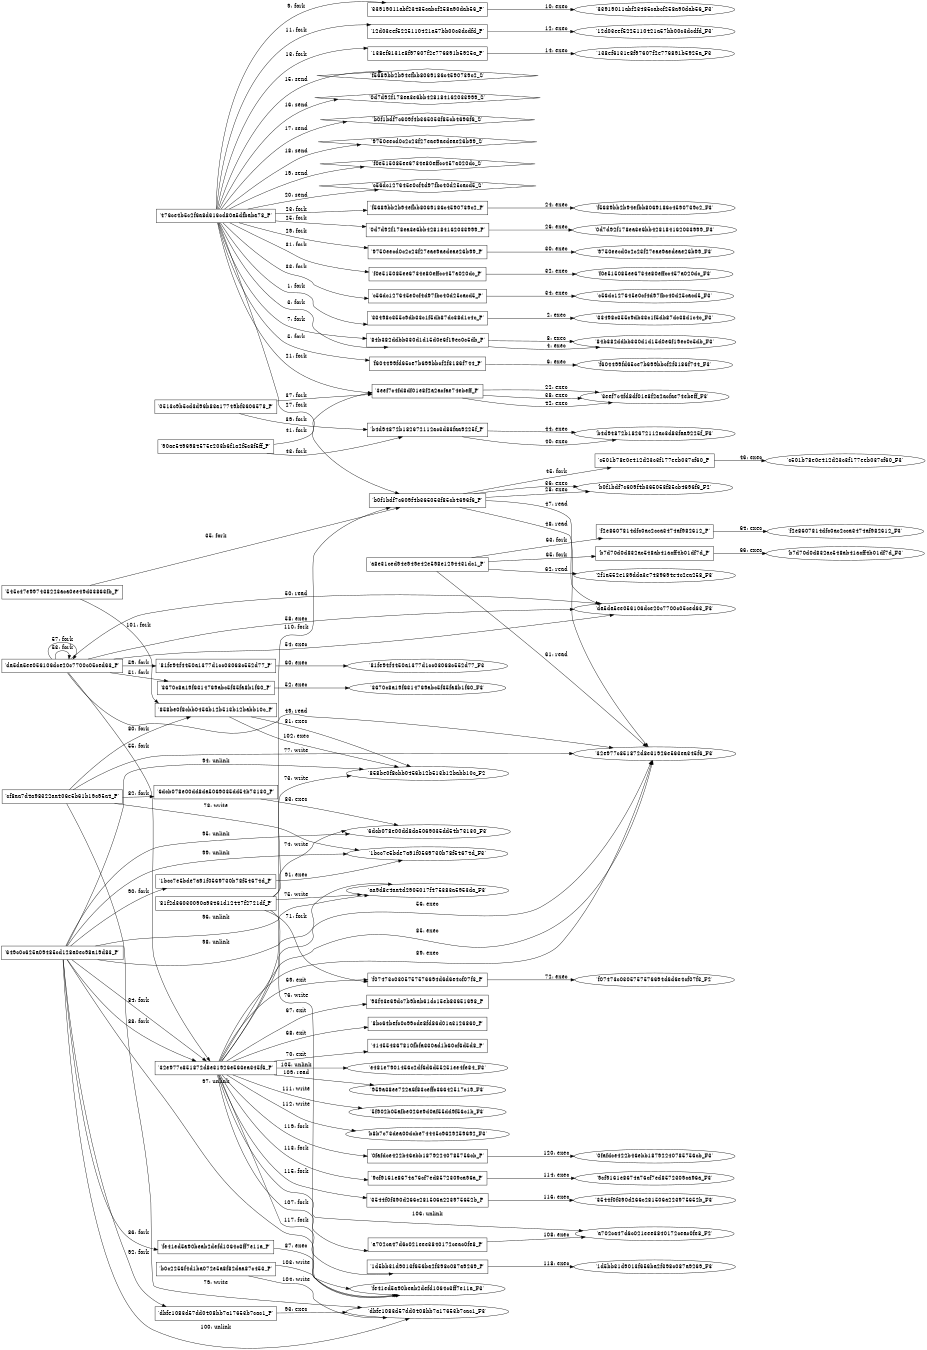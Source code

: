 digraph "D:\Learning\Paper\apt\基于CTI的攻击预警\Dataset\攻击图\ASGfromALLCTI\Growing Number of Attackers Using Virtual Machines.dot" {
rankdir="LR"
size="9"
fixedsize="false"
splines="true"
nodesep=0.3
ranksep=0
fontsize=10
overlap="scalexy"
engine= "neato"
	"'476ce4b5c2f6a8d616cd80a5dfbaba78_P'" [node_type=Process shape=box]
	"'33498c355c9db33c1f5db87dc38d1c4c_P'" [node_type=Process shape=box]
	"'476ce4b5c2f6a8d616cd80a5dfbaba78_P'" -> "'33498c355c9db33c1f5db87dc38d1c4c_P'" [label="1: fork"]
	"'33498c355c9db33c1f5db87dc38d1c4c_P'" [node_type=Process shape=box]
	"'33498c355c9db33c1f5db87dc38d1c4c_F3'" [node_type=File shape=ellipse]
	"'33498c355c9db33c1f5db87dc38d1c4c_P'" -> "'33498c355c9db33c1f5db87dc38d1c4c_F3'" [label="2: exec"]
	"'476ce4b5c2f6a8d616cd80a5dfbaba78_P'" [node_type=Process shape=box]
	"'84b382ddbb330d1d15d0e6f19ec0c5db_P'" [node_type=Process shape=box]
	"'476ce4b5c2f6a8d616cd80a5dfbaba78_P'" -> "'84b382ddbb330d1d15d0e6f19ec0c5db_P'" [label="3: fork"]
	"'84b382ddbb330d1d15d0e6f19ec0c5db_P'" [node_type=Process shape=box]
	"'84b382ddbb330d1d15d0e6f19ec0c5db_F3'" [node_type=File shape=ellipse]
	"'84b382ddbb330d1d15d0e6f19ec0c5db_P'" -> "'84b382ddbb330d1d15d0e6f19ec0c5db_F3'" [label="4: exec"]
	"'476ce4b5c2f6a8d616cd80a5dfbaba78_P'" [node_type=Process shape=box]
	"'f604499fd65ce7b699bbcf2f3186f744_P'" [node_type=Process shape=box]
	"'476ce4b5c2f6a8d616cd80a5dfbaba78_P'" -> "'f604499fd65ce7b699bbcf2f3186f744_P'" [label="5: fork"]
	"'f604499fd65ce7b699bbcf2f3186f744_P'" [node_type=Process shape=box]
	"'f604499fd65ce7b699bbcf2f3186f744_F3'" [node_type=File shape=ellipse]
	"'f604499fd65ce7b699bbcf2f3186f744_P'" -> "'f604499fd65ce7b699bbcf2f3186f744_F3'" [label="6: exec"]
	"'476ce4b5c2f6a8d616cd80a5dfbaba78_P'" [node_type=Process shape=box]
	"'84b382ddbb330d1d15d0e6f19ec0c5db_P'" [node_type=Process shape=box]
	"'476ce4b5c2f6a8d616cd80a5dfbaba78_P'" -> "'84b382ddbb330d1d15d0e6f19ec0c5db_P'" [label="7: fork"]
	"'84b382ddbb330d1d15d0e6f19ec0c5db_P'" [node_type=Process shape=box]
	"'84b382ddbb330d1d15d0e6f19ec0c5db_F3'" [node_type=File shape=ellipse]
	"'84b382ddbb330d1d15d0e6f19ec0c5db_P'" -> "'84b382ddbb330d1d15d0e6f19ec0c5db_F3'" [label="8: exec"]
	"'476ce4b5c2f6a8d616cd80a5dfbaba78_P'" [node_type=Process shape=box]
	"'33919011abf23485cabcf258a90dab56_P'" [node_type=Process shape=box]
	"'476ce4b5c2f6a8d616cd80a5dfbaba78_P'" -> "'33919011abf23485cabcf258a90dab56_P'" [label="9: fork"]
	"'33919011abf23485cabcf258a90dab56_P'" [node_type=Process shape=box]
	"'33919011abf23485cabcf258a90dab56_F3'" [node_type=File shape=ellipse]
	"'33919011abf23485cabcf258a90dab56_P'" -> "'33919011abf23485cabcf258a90dab56_F3'" [label="10: exec"]
	"'476ce4b5c2f6a8d616cd80a5dfbaba78_P'" [node_type=Process shape=box]
	"'12d03eef5225110421a57bb00c3dcdfd_P'" [node_type=Process shape=box]
	"'476ce4b5c2f6a8d616cd80a5dfbaba78_P'" -> "'12d03eef5225110421a57bb00c3dcdfd_P'" [label="11: fork"]
	"'12d03eef5225110421a57bb00c3dcdfd_P'" [node_type=Process shape=box]
	"'12d03eef5225110421a57bb00c3dcdfd_F3'" [node_type=File shape=ellipse]
	"'12d03eef5225110421a57bb00c3dcdfd_P'" -> "'12d03eef5225110421a57bb00c3dcdfd_F3'" [label="12: exec"]
	"'476ce4b5c2f6a8d616cd80a5dfbaba78_P'" [node_type=Process shape=box]
	"'138ef6131e8f97607f2e776891b5925a_P'" [node_type=Process shape=box]
	"'476ce4b5c2f6a8d616cd80a5dfbaba78_P'" -> "'138ef6131e8f97607f2e776891b5925a_P'" [label="13: fork"]
	"'138ef6131e8f97607f2e776891b5925a_P'" [node_type=Process shape=box]
	"'138ef6131e8f97607f2e776891b5925a_F3'" [node_type=File shape=ellipse]
	"'138ef6131e8f97607f2e776891b5925a_P'" -> "'138ef6131e8f97607f2e776891b5925a_F3'" [label="14: exec"]
	"'f5689bb2b94efbb8069186c4590739c2_S'" [node_type=Socket shape=diamond]
	"'476ce4b5c2f6a8d616cd80a5dfbaba78_P'" [node_type=Process shape=box]
	"'476ce4b5c2f6a8d616cd80a5dfbaba78_P'" -> "'f5689bb2b94efbb8069186c4590739c2_S'" [label="15: send"]
	"'0d7d92f178ea3e6bb428184162033999_S'" [node_type=Socket shape=diamond]
	"'476ce4b5c2f6a8d616cd80a5dfbaba78_P'" [node_type=Process shape=box]
	"'476ce4b5c2f6a8d616cd80a5dfbaba78_P'" -> "'0d7d92f178ea3e6bb428184162033999_S'" [label="16: send"]
	"'b0f1bdf7c609f4b365053f85cb4696f6_S'" [node_type=Socket shape=diamond]
	"'476ce4b5c2f6a8d616cd80a5dfbaba78_P'" [node_type=Process shape=box]
	"'476ce4b5c2f6a8d616cd80a5dfbaba78_P'" -> "'b0f1bdf7c609f4b365053f85cb4696f6_S'" [label="17: send"]
	"'9750eecd0c2c23f27eae9aedeae26b99_S'" [node_type=Socket shape=diamond]
	"'476ce4b5c2f6a8d616cd80a5dfbaba78_P'" [node_type=Process shape=box]
	"'476ce4b5c2f6a8d616cd80a5dfbaba78_P'" -> "'9750eecd0c2c23f27eae9aedeae26b99_S'" [label="18: send"]
	"'f0e515085ee6734e80effcc457a020dc_S'" [node_type=Socket shape=diamond]
	"'476ce4b5c2f6a8d616cd80a5dfbaba78_P'" [node_type=Process shape=box]
	"'476ce4b5c2f6a8d616cd80a5dfbaba78_P'" -> "'f0e515085ee6734e80effcc457a020dc_S'" [label="19: send"]
	"'c56dc127645e0cf4d97fbc40d25cacd5_S'" [node_type=Socket shape=diamond]
	"'476ce4b5c2f6a8d616cd80a5dfbaba78_P'" [node_type=Process shape=box]
	"'476ce4b5c2f6a8d616cd80a5dfbaba78_P'" -> "'c56dc127645e0cf4d97fbc40d25cacd5_S'" [label="20: send"]
	"'476ce4b5c2f6a8d616cd80a5dfbaba78_P'" [node_type=Process shape=box]
	"'3eef7c4fd8df01e8f2a2acfae74ebeff_P'" [node_type=Process shape=box]
	"'476ce4b5c2f6a8d616cd80a5dfbaba78_P'" -> "'3eef7c4fd8df01e8f2a2acfae74ebeff_P'" [label="21: fork"]
	"'3eef7c4fd8df01e8f2a2acfae74ebeff_P'" [node_type=Process shape=box]
	"'3eef7c4fd8df01e8f2a2acfae74ebeff_F3'" [node_type=File shape=ellipse]
	"'3eef7c4fd8df01e8f2a2acfae74ebeff_P'" -> "'3eef7c4fd8df01e8f2a2acfae74ebeff_F3'" [label="22: exec"]
	"'476ce4b5c2f6a8d616cd80a5dfbaba78_P'" [node_type=Process shape=box]
	"'f5689bb2b94efbb8069186c4590739c2_P'" [node_type=Process shape=box]
	"'476ce4b5c2f6a8d616cd80a5dfbaba78_P'" -> "'f5689bb2b94efbb8069186c4590739c2_P'" [label="23: fork"]
	"'f5689bb2b94efbb8069186c4590739c2_P'" [node_type=Process shape=box]
	"'f5689bb2b94efbb8069186c4590739c2_F3'" [node_type=File shape=ellipse]
	"'f5689bb2b94efbb8069186c4590739c2_P'" -> "'f5689bb2b94efbb8069186c4590739c2_F3'" [label="24: exec"]
	"'476ce4b5c2f6a8d616cd80a5dfbaba78_P'" [node_type=Process shape=box]
	"'0d7d92f178ea3e6bb428184162033999_P'" [node_type=Process shape=box]
	"'476ce4b5c2f6a8d616cd80a5dfbaba78_P'" -> "'0d7d92f178ea3e6bb428184162033999_P'" [label="25: fork"]
	"'0d7d92f178ea3e6bb428184162033999_P'" [node_type=Process shape=box]
	"'0d7d92f178ea3e6bb428184162033999_F3'" [node_type=File shape=ellipse]
	"'0d7d92f178ea3e6bb428184162033999_P'" -> "'0d7d92f178ea3e6bb428184162033999_F3'" [label="26: exec"]
	"'476ce4b5c2f6a8d616cd80a5dfbaba78_P'" [node_type=Process shape=box]
	"'b0f1bdf7c609f4b365053f85cb4696f6_P'" [node_type=Process shape=box]
	"'476ce4b5c2f6a8d616cd80a5dfbaba78_P'" -> "'b0f1bdf7c609f4b365053f85cb4696f6_P'" [label="27: fork"]
	"'b0f1bdf7c609f4b365053f85cb4696f6_P'" [node_type=Process shape=box]
	"'b0f1bdf7c609f4b365053f85cb4696f6_F2'" [node_type=File shape=ellipse]
	"'b0f1bdf7c609f4b365053f85cb4696f6_P'" -> "'b0f1bdf7c609f4b365053f85cb4696f6_F2'" [label="28: exec"]
	"'476ce4b5c2f6a8d616cd80a5dfbaba78_P'" [node_type=Process shape=box]
	"'9750eecd0c2c23f27eae9aedeae26b99_P'" [node_type=Process shape=box]
	"'476ce4b5c2f6a8d616cd80a5dfbaba78_P'" -> "'9750eecd0c2c23f27eae9aedeae26b99_P'" [label="29: fork"]
	"'9750eecd0c2c23f27eae9aedeae26b99_P'" [node_type=Process shape=box]
	"'9750eecd0c2c23f27eae9aedeae26b99_F3'" [node_type=File shape=ellipse]
	"'9750eecd0c2c23f27eae9aedeae26b99_P'" -> "'9750eecd0c2c23f27eae9aedeae26b99_F3'" [label="30: exec"]
	"'476ce4b5c2f6a8d616cd80a5dfbaba78_P'" [node_type=Process shape=box]
	"'f0e515085ee6734e80effcc457a020dc_P'" [node_type=Process shape=box]
	"'476ce4b5c2f6a8d616cd80a5dfbaba78_P'" -> "'f0e515085ee6734e80effcc457a020dc_P'" [label="31: fork"]
	"'f0e515085ee6734e80effcc457a020dc_P'" [node_type=Process shape=box]
	"'f0e515085ee6734e80effcc457a020dc_F3'" [node_type=File shape=ellipse]
	"'f0e515085ee6734e80effcc457a020dc_P'" -> "'f0e515085ee6734e80effcc457a020dc_F3'" [label="32: exec"]
	"'476ce4b5c2f6a8d616cd80a5dfbaba78_P'" [node_type=Process shape=box]
	"'c56dc127645e0cf4d97fbc40d25cacd5_P'" [node_type=Process shape=box]
	"'476ce4b5c2f6a8d616cd80a5dfbaba78_P'" -> "'c56dc127645e0cf4d97fbc40d25cacd5_P'" [label="33: fork"]
	"'c56dc127645e0cf4d97fbc40d25cacd5_P'" [node_type=Process shape=box]
	"'c56dc127645e0cf4d97fbc40d25cacd5_F3'" [node_type=File shape=ellipse]
	"'c56dc127645e0cf4d97fbc40d25cacd5_P'" -> "'c56dc127645e0cf4d97fbc40d25cacd5_F3'" [label="34: exec"]
	"'545c47e997438223aca0ee49d33863fb_P'" [node_type=Process shape=box]
	"'b0f1bdf7c609f4b365053f85cb4696f6_P'" [node_type=Process shape=box]
	"'545c47e997438223aca0ee49d33863fb_P'" -> "'b0f1bdf7c609f4b365053f85cb4696f6_P'" [label="35: fork"]
	"'b0f1bdf7c609f4b365053f85cb4696f6_P'" [node_type=Process shape=box]
	"'b0f1bdf7c609f4b365053f85cb4696f6_F2'" [node_type=File shape=ellipse]
	"'b0f1bdf7c609f4b365053f85cb4696f6_P'" -> "'b0f1bdf7c609f4b365053f85cb4696f6_F2'" [label="36: exec"]
	"'0513c9b5cd3d96b83a17749bf3606578_P'" [node_type=Process shape=box]
	"'3eef7c4fd8df01e8f2a2acfae74ebeff_P'" [node_type=Process shape=box]
	"'0513c9b5cd3d96b83a17749bf3606578_P'" -> "'3eef7c4fd8df01e8f2a2acfae74ebeff_P'" [label="37: fork"]
	"'3eef7c4fd8df01e8f2a2acfae74ebeff_P'" [node_type=Process shape=box]
	"'3eef7c4fd8df01e8f2a2acfae74ebeff_F3'" [node_type=File shape=ellipse]
	"'3eef7c4fd8df01e8f2a2acfae74ebeff_P'" -> "'3eef7c4fd8df01e8f2a2acfae74ebeff_F3'" [label="38: exec"]
	"'0513c9b5cd3d96b83a17749bf3606578_P'" [node_type=Process shape=box]
	"'b4d94872b182672112ac3d83faa9225f_P'" [node_type=Process shape=box]
	"'0513c9b5cd3d96b83a17749bf3606578_P'" -> "'b4d94872b182672112ac3d83faa9225f_P'" [label="39: fork"]
	"'b4d94872b182672112ac3d83faa9225f_P'" [node_type=Process shape=box]
	"'b4d94872b182672112ac3d83faa9225f_F3'" [node_type=File shape=ellipse]
	"'b4d94872b182672112ac3d83faa9225f_P'" -> "'b4d94872b182672112ac3d83faa9225f_F3'" [label="40: exec"]
	"'90ae5496984575e203b6f1a2f5c8f5ff_P'" [node_type=Process shape=box]
	"'3eef7c4fd8df01e8f2a2acfae74ebeff_P'" [node_type=Process shape=box]
	"'90ae5496984575e203b6f1a2f5c8f5ff_P'" -> "'3eef7c4fd8df01e8f2a2acfae74ebeff_P'" [label="41: fork"]
	"'3eef7c4fd8df01e8f2a2acfae74ebeff_P'" [node_type=Process shape=box]
	"'3eef7c4fd8df01e8f2a2acfae74ebeff_F3'" [node_type=File shape=ellipse]
	"'3eef7c4fd8df01e8f2a2acfae74ebeff_P'" -> "'3eef7c4fd8df01e8f2a2acfae74ebeff_F3'" [label="42: exec"]
	"'90ae5496984575e203b6f1a2f5c8f5ff_P'" [node_type=Process shape=box]
	"'b4d94872b182672112ac3d83faa9225f_P'" [node_type=Process shape=box]
	"'90ae5496984575e203b6f1a2f5c8f5ff_P'" -> "'b4d94872b182672112ac3d83faa9225f_P'" [label="43: fork"]
	"'b4d94872b182672112ac3d83faa9225f_P'" [node_type=Process shape=box]
	"'b4d94872b182672112ac3d83faa9225f_F3'" [node_type=File shape=ellipse]
	"'b4d94872b182672112ac3d83faa9225f_P'" -> "'b4d94872b182672112ac3d83faa9225f_F3'" [label="44: exec"]
	"'b0f1bdf7c609f4b365053f85cb4696f6_P'" [node_type=Process shape=box]
	"'c501b78e0e412d23c3f177eeb037cf60_P'" [node_type=Process shape=box]
	"'b0f1bdf7c609f4b365053f85cb4696f6_P'" -> "'c501b78e0e412d23c3f177eeb037cf60_P'" [label="45: fork"]
	"'c501b78e0e412d23c3f177eeb037cf60_P'" [node_type=Process shape=box]
	"'c501b78e0e412d23c3f177eeb037cf60_F3'" [node_type=File shape=ellipse]
	"'c501b78e0e412d23c3f177eeb037cf60_P'" -> "'c501b78e0e412d23c3f177eeb037cf60_F3'" [label="46: exec"]
	"'da5da5ee056106dce20c7700c05ced63_F3'" [node_type=file shape=ellipse]
	"'b0f1bdf7c609f4b365053f85cb4696f6_P'" [node_type=Process shape=box]
	"'b0f1bdf7c609f4b365053f85cb4696f6_P'" -> "'da5da5ee056106dce20c7700c05ced63_F3'" [label="47: read"]
	"'32e977c851872d8e31926e563ea345f6_F3'" [node_type=file shape=ellipse]
	"'b0f1bdf7c609f4b365053f85cb4696f6_P'" [node_type=Process shape=box]
	"'b0f1bdf7c609f4b365053f85cb4696f6_P'" -> "'32e977c851872d8e31926e563ea345f6_F3'" [label="48: read"]
	"'32e977c851872d8e31926e563ea345f6_F3'" [node_type=file shape=ellipse]
	"'da5da5ee056106dce20c7700c05ced63_P'" [node_type=Process shape=box]
	"'da5da5ee056106dce20c7700c05ced63_P'" -> "'32e977c851872d8e31926e563ea345f6_F3'" [label="49: read"]
	"'da5da5ee056106dce20c7700c05ced63_F3'" [node_type=file shape=ellipse]
	"'da5da5ee056106dce20c7700c05ced63_P'" [node_type=Process shape=box]
	"'da5da5ee056106dce20c7700c05ced63_P'" -> "'da5da5ee056106dce20c7700c05ced63_F3'" [label="50: read"]
	"'da5da5ee056106dce20c7700c05ced63_P'" [node_type=Process shape=box]
	"'3670c8a19f6314769abc5f35fa8b1f60_P'" [node_type=Process shape=box]
	"'da5da5ee056106dce20c7700c05ced63_P'" -> "'3670c8a19f6314769abc5f35fa8b1f60_P'" [label="51: fork"]
	"'3670c8a19f6314769abc5f35fa8b1f60_P'" [node_type=Process shape=box]
	"'3670c8a19f6314769abc5f35fa8b1f60_F3'" [node_type=File shape=ellipse]
	"'3670c8a19f6314769abc5f35fa8b1f60_P'" -> "'3670c8a19f6314769abc5f35fa8b1f60_F3'" [label="52: exec"]
	"'da5da5ee056106dce20c7700c05ced63_P'" [node_type=Process shape=box]
	"'da5da5ee056106dce20c7700c05ced63_P'" [node_type=Process shape=box]
	"'da5da5ee056106dce20c7700c05ced63_P'" -> "'da5da5ee056106dce20c7700c05ced63_P'" [label="53: fork"]
	"'da5da5ee056106dce20c7700c05ced63_P'" [node_type=Process shape=box]
	"'da5da5ee056106dce20c7700c05ced63_F3'" [node_type=File shape=ellipse]
	"'da5da5ee056106dce20c7700c05ced63_P'" -> "'da5da5ee056106dce20c7700c05ced63_F3'" [label="54: exec"]
	"'da5da5ee056106dce20c7700c05ced63_P'" [node_type=Process shape=box]
	"'32e977c851872d8e31926e563ea345f6_P'" [node_type=Process shape=box]
	"'da5da5ee056106dce20c7700c05ced63_P'" -> "'32e977c851872d8e31926e563ea345f6_P'" [label="55: fork"]
	"'32e977c851872d8e31926e563ea345f6_P'" [node_type=Process shape=box]
	"'32e977c851872d8e31926e563ea345f6_F3'" [node_type=File shape=ellipse]
	"'32e977c851872d8e31926e563ea345f6_P'" -> "'32e977c851872d8e31926e563ea345f6_F3'" [label="56: exec"]
	"'da5da5ee056106dce20c7700c05ced63_P'" [node_type=Process shape=box]
	"'da5da5ee056106dce20c7700c05ced63_P'" [node_type=Process shape=box]
	"'da5da5ee056106dce20c7700c05ced63_P'" -> "'da5da5ee056106dce20c7700c05ced63_P'" [label="57: fork"]
	"'da5da5ee056106dce20c7700c05ced63_P'" [node_type=Process shape=box]
	"'da5da5ee056106dce20c7700c05ced63_F3'" [node_type=File shape=ellipse]
	"'da5da5ee056106dce20c7700c05ced63_P'" -> "'da5da5ee056106dce20c7700c05ced63_F3'" [label="58: exec"]
	"'da5da5ee056106dce20c7700c05ced63_P'" [node_type=Process shape=box]
	"'81fe94f4450a1377d1cc03068c552d77_P'" [node_type=Process shape=box]
	"'da5da5ee056106dce20c7700c05ced63_P'" -> "'81fe94f4450a1377d1cc03068c552d77_P'" [label="59: fork"]
	"'81fe94f4450a1377d1cc03068c552d77_P'" [node_type=Process shape=box]
	"'81fe94f4450a1377d1cc03068c552d77_F3'" [node_type=File shape=ellipse]
	"'81fe94f4450a1377d1cc03068c552d77_P'" -> "'81fe94f4450a1377d1cc03068c552d77_F3'" [label="60: exec"]
	"'32e977c851872d8e31926e563ea345f6_F3'" [node_type=file shape=ellipse]
	"'a8e31ced94e949e42e598e1294431dc1_P'" [node_type=Process shape=box]
	"'a8e31ced94e949e42e598e1294431dc1_P'" -> "'32e977c851872d8e31926e563ea345f6_F3'" [label="61: read"]
	"'2f1a552e189dda3e7489694e4c2ea258_F3'" [node_type=file shape=ellipse]
	"'a8e31ced94e949e42e598e1294431dc1_P'" [node_type=Process shape=box]
	"'a8e31ced94e949e42e598e1294431dc1_P'" -> "'2f1a552e189dda3e7489694e4c2ea258_F3'" [label="62: read"]
	"'a8e31ced94e949e42e598e1294431dc1_P'" [node_type=Process shape=box]
	"'f2e8607814dfc0ac2cca3474af982612_P'" [node_type=Process shape=box]
	"'a8e31ced94e949e42e598e1294431dc1_P'" -> "'f2e8607814dfc0ac2cca3474af982612_P'" [label="63: fork"]
	"'f2e8607814dfc0ac2cca3474af982612_P'" [node_type=Process shape=box]
	"'f2e8607814dfc0ac2cca3474af982612_F3'" [node_type=File shape=ellipse]
	"'f2e8607814dfc0ac2cca3474af982612_P'" -> "'f2e8607814dfc0ac2cca3474af982612_F3'" [label="64: exec"]
	"'a8e31ced94e949e42e598e1294431dc1_P'" [node_type=Process shape=box]
	"'b7d70d0d832ac548ab41acff4b01df7d_P'" [node_type=Process shape=box]
	"'a8e31ced94e949e42e598e1294431dc1_P'" -> "'b7d70d0d832ac548ab41acff4b01df7d_P'" [label="65: fork"]
	"'b7d70d0d832ac548ab41acff4b01df7d_P'" [node_type=Process shape=box]
	"'b7d70d0d832ac548ab41acff4b01df7d_F3'" [node_type=File shape=ellipse]
	"'b7d70d0d832ac548ab41acff4b01df7d_P'" -> "'b7d70d0d832ac548ab41acff4b01df7d_F3'" [label="66: exec"]
	"'32e977c851872d8e31926e563ea345f6_P'" [node_type=Process shape=box]
	"'93f43e69dc7b9bab61dc15eb83651698_P'" [node_type=Process shape=box]
	"'32e977c851872d8e31926e563ea345f6_P'" -> "'93f43e69dc7b9bab61dc15eb83651698_P'" [label="67: exit"]
	"'32e977c851872d8e31926e563ea345f6_P'" [node_type=Process shape=box]
	"'8bc64befc0c99cde8fd86d01a3126860_P'" [node_type=Process shape=box]
	"'32e977c851872d8e31926e563ea345f6_P'" -> "'8bc64befc0c99cde8fd86d01a3126860_P'" [label="68: exit"]
	"'32e977c851872d8e31926e563ea345f6_P'" [node_type=Process shape=box]
	"'f07473c0305757576694d6d6e4cf07f3_P'" [node_type=Process shape=box]
	"'32e977c851872d8e31926e563ea345f6_P'" -> "'f07473c0305757576694d6d6e4cf07f3_P'" [label="69: exit"]
	"'32e977c851872d8e31926e563ea345f6_P'" [node_type=Process shape=box]
	"'414554367810fbfa330ad1b60cf6d5d8_P'" [node_type=Process shape=box]
	"'32e977c851872d8e31926e563ea345f6_P'" -> "'414554367810fbfa330ad1b60cf6d5d8_P'" [label="70: exit"]
	"'81f2d36030090a93461d12447f2721df_P'" [node_type=Process shape=box]
	"'f07473c0305757576694d6d6e4cf07f3_P'" [node_type=Process shape=box]
	"'81f2d36030090a93461d12447f2721df_P'" -> "'f07473c0305757576694d6d6e4cf07f3_P'" [label="71: fork"]
	"'f07473c0305757576694d6d6e4cf07f3_P'" [node_type=Process shape=box]
	"'f07473c0305757576694d6d6e4cf07f3_F2'" [node_type=File shape=ellipse]
	"'f07473c0305757576694d6d6e4cf07f3_P'" -> "'f07473c0305757576694d6d6e4cf07f3_F2'" [label="72: exec"]
	"'858be0f8cbb0456b12b513b12babb10c_F2'" [node_type=file shape=ellipse]
	"'81f2d36030090a93461d12447f2721df_P'" [node_type=Process shape=box]
	"'81f2d36030090a93461d12447f2721df_P'" -> "'858be0f8cbb0456b12b513b12babb10c_F2'" [label="73: write"]
	"'6dcb078e00dd8da5069035dd54b73130_F3'" [node_type=file shape=ellipse]
	"'81f2d36030090a93461d12447f2721df_P'" [node_type=Process shape=box]
	"'81f2d36030090a93461d12447f2721df_P'" -> "'6dcb078e00dd8da5069035dd54b73130_F3'" [label="74: write"]
	"'aa9d8e4aa4d2905017f475383a5953da_F3'" [node_type=file shape=ellipse]
	"'81f2d36030090a93461d12447f2721df_P'" [node_type=Process shape=box]
	"'81f2d36030090a93461d12447f2721df_P'" -> "'aa9d8e4aa4d2905017f475383a5953da_F3'" [label="75: write"]
	"'fe41ed5a90beab2defd1064c3ff7e11a_F3'" [node_type=file shape=ellipse]
	"'81f2d36030090a93461d12447f2721df_P'" [node_type=Process shape=box]
	"'81f2d36030090a93461d12447f2721df_P'" -> "'fe41ed5a90beab2defd1064c3ff7e11a_F3'" [label="76: write"]
	"'32e977c851872d8e31926e563ea345f6_F3'" [node_type=file shape=ellipse]
	"'cf8aa7d4a98322aa406e5b61b19c95a4_P'" [node_type=Process shape=box]
	"'cf8aa7d4a98322aa406e5b61b19c95a4_P'" -> "'32e977c851872d8e31926e563ea345f6_F3'" [label="77: write"]
	"'1bcc7e5bde7a91f0569730b78f54674d_F3'" [node_type=file shape=ellipse]
	"'cf8aa7d4a98322aa406e5b61b19c95a4_P'" [node_type=Process shape=box]
	"'cf8aa7d4a98322aa406e5b61b19c95a4_P'" -> "'1bcc7e5bde7a91f0569730b78f54674d_F3'" [label="78: write"]
	"'dbfe1083d57dd0408bb7a17653b7cac1_F3'" [node_type=file shape=ellipse]
	"'cf8aa7d4a98322aa406e5b61b19c95a4_P'" [node_type=Process shape=box]
	"'cf8aa7d4a98322aa406e5b61b19c95a4_P'" -> "'dbfe1083d57dd0408bb7a17653b7cac1_F3'" [label="79: write"]
	"'cf8aa7d4a98322aa406e5b61b19c95a4_P'" [node_type=Process shape=box]
	"'858be0f8cbb0456b12b513b12babb10c_P'" [node_type=Process shape=box]
	"'cf8aa7d4a98322aa406e5b61b19c95a4_P'" -> "'858be0f8cbb0456b12b513b12babb10c_P'" [label="80: fork"]
	"'858be0f8cbb0456b12b513b12babb10c_P'" [node_type=Process shape=box]
	"'858be0f8cbb0456b12b513b12babb10c_F2'" [node_type=File shape=ellipse]
	"'858be0f8cbb0456b12b513b12babb10c_P'" -> "'858be0f8cbb0456b12b513b12babb10c_F2'" [label="81: exec"]
	"'cf8aa7d4a98322aa406e5b61b19c95a4_P'" [node_type=Process shape=box]
	"'6dcb078e00dd8da5069035dd54b73130_P'" [node_type=Process shape=box]
	"'cf8aa7d4a98322aa406e5b61b19c95a4_P'" -> "'6dcb078e00dd8da5069035dd54b73130_P'" [label="82: fork"]
	"'6dcb078e00dd8da5069035dd54b73130_P'" [node_type=Process shape=box]
	"'6dcb078e00dd8da5069035dd54b73130_F3'" [node_type=File shape=ellipse]
	"'6dcb078e00dd8da5069035dd54b73130_P'" -> "'6dcb078e00dd8da5069035dd54b73130_F3'" [label="83: exec"]
	"'649c0c625a09485cd128a0ec98a19d83_P'" [node_type=Process shape=box]
	"'32e977c851872d8e31926e563ea345f6_P'" [node_type=Process shape=box]
	"'649c0c625a09485cd128a0ec98a19d83_P'" -> "'32e977c851872d8e31926e563ea345f6_P'" [label="84: fork"]
	"'32e977c851872d8e31926e563ea345f6_P'" [node_type=Process shape=box]
	"'32e977c851872d8e31926e563ea345f6_F3'" [node_type=File shape=ellipse]
	"'32e977c851872d8e31926e563ea345f6_P'" -> "'32e977c851872d8e31926e563ea345f6_F3'" [label="85: exec"]
	"'649c0c625a09485cd128a0ec98a19d83_P'" [node_type=Process shape=box]
	"'fe41ed5a90beab2defd1064c3ff7e11a_P'" [node_type=Process shape=box]
	"'649c0c625a09485cd128a0ec98a19d83_P'" -> "'fe41ed5a90beab2defd1064c3ff7e11a_P'" [label="86: fork"]
	"'fe41ed5a90beab2defd1064c3ff7e11a_P'" [node_type=Process shape=box]
	"'fe41ed5a90beab2defd1064c3ff7e11a_F3'" [node_type=File shape=ellipse]
	"'fe41ed5a90beab2defd1064c3ff7e11a_P'" -> "'fe41ed5a90beab2defd1064c3ff7e11a_F3'" [label="87: exec"]
	"'649c0c625a09485cd128a0ec98a19d83_P'" [node_type=Process shape=box]
	"'32e977c851872d8e31926e563ea345f6_P'" [node_type=Process shape=box]
	"'649c0c625a09485cd128a0ec98a19d83_P'" -> "'32e977c851872d8e31926e563ea345f6_P'" [label="88: fork"]
	"'32e977c851872d8e31926e563ea345f6_P'" [node_type=Process shape=box]
	"'32e977c851872d8e31926e563ea345f6_F3'" [node_type=File shape=ellipse]
	"'32e977c851872d8e31926e563ea345f6_P'" -> "'32e977c851872d8e31926e563ea345f6_F3'" [label="89: exec"]
	"'649c0c625a09485cd128a0ec98a19d83_P'" [node_type=Process shape=box]
	"'1bcc7e5bde7a91f0569730b78f54674d_P'" [node_type=Process shape=box]
	"'649c0c625a09485cd128a0ec98a19d83_P'" -> "'1bcc7e5bde7a91f0569730b78f54674d_P'" [label="90: fork"]
	"'1bcc7e5bde7a91f0569730b78f54674d_P'" [node_type=Process shape=box]
	"'1bcc7e5bde7a91f0569730b78f54674d_F3'" [node_type=File shape=ellipse]
	"'1bcc7e5bde7a91f0569730b78f54674d_P'" -> "'1bcc7e5bde7a91f0569730b78f54674d_F3'" [label="91: exec"]
	"'649c0c625a09485cd128a0ec98a19d83_P'" [node_type=Process shape=box]
	"'dbfe1083d57dd0408bb7a17653b7cac1_P'" [node_type=Process shape=box]
	"'649c0c625a09485cd128a0ec98a19d83_P'" -> "'dbfe1083d57dd0408bb7a17653b7cac1_P'" [label="92: fork"]
	"'dbfe1083d57dd0408bb7a17653b7cac1_P'" [node_type=Process shape=box]
	"'dbfe1083d57dd0408bb7a17653b7cac1_F3'" [node_type=File shape=ellipse]
	"'dbfe1083d57dd0408bb7a17653b7cac1_P'" -> "'dbfe1083d57dd0408bb7a17653b7cac1_F3'" [label="93: exec"]
	"'858be0f8cbb0456b12b513b12babb10c_F2'" [node_type=file shape=ellipse]
	"'649c0c625a09485cd128a0ec98a19d83_P'" [node_type=Process shape=box]
	"'649c0c625a09485cd128a0ec98a19d83_P'" -> "'858be0f8cbb0456b12b513b12babb10c_F2'" [label="94: unlink"]
	"'6dcb078e00dd8da5069035dd54b73130_F3'" [node_type=file shape=ellipse]
	"'649c0c625a09485cd128a0ec98a19d83_P'" [node_type=Process shape=box]
	"'649c0c625a09485cd128a0ec98a19d83_P'" -> "'6dcb078e00dd8da5069035dd54b73130_F3'" [label="95: unlink"]
	"'aa9d8e4aa4d2905017f475383a5953da_F3'" [node_type=file shape=ellipse]
	"'649c0c625a09485cd128a0ec98a19d83_P'" [node_type=Process shape=box]
	"'649c0c625a09485cd128a0ec98a19d83_P'" -> "'aa9d8e4aa4d2905017f475383a5953da_F3'" [label="96: unlink"]
	"'fe41ed5a90beab2defd1064c3ff7e11a_F3'" [node_type=file shape=ellipse]
	"'649c0c625a09485cd128a0ec98a19d83_P'" [node_type=Process shape=box]
	"'649c0c625a09485cd128a0ec98a19d83_P'" -> "'fe41ed5a90beab2defd1064c3ff7e11a_F3'" [label="97: unlink"]
	"'aa9d8e4aa4d2905017f475383a5953da_F3'" [node_type=file shape=ellipse]
	"'649c0c625a09485cd128a0ec98a19d83_P'" [node_type=Process shape=box]
	"'649c0c625a09485cd128a0ec98a19d83_P'" -> "'aa9d8e4aa4d2905017f475383a5953da_F3'" [label="98: unlink"]
	"'1bcc7e5bde7a91f0569730b78f54674d_F3'" [node_type=file shape=ellipse]
	"'649c0c625a09485cd128a0ec98a19d83_P'" [node_type=Process shape=box]
	"'649c0c625a09485cd128a0ec98a19d83_P'" -> "'1bcc7e5bde7a91f0569730b78f54674d_F3'" [label="99: unlink"]
	"'dbfe1083d57dd0408bb7a17653b7cac1_F3'" [node_type=file shape=ellipse]
	"'649c0c625a09485cd128a0ec98a19d83_P'" [node_type=Process shape=box]
	"'649c0c625a09485cd128a0ec98a19d83_P'" -> "'dbfe1083d57dd0408bb7a17653b7cac1_F3'" [label="100: unlink"]
	"'545c47e997438223aca0ee49d33863fb_P'" [node_type=Process shape=box]
	"'858be0f8cbb0456b12b513b12babb10c_P'" [node_type=Process shape=box]
	"'545c47e997438223aca0ee49d33863fb_P'" -> "'858be0f8cbb0456b12b513b12babb10c_P'" [label="101: fork"]
	"'858be0f8cbb0456b12b513b12babb10c_P'" [node_type=Process shape=box]
	"'858be0f8cbb0456b12b513b12babb10c_F2'" [node_type=File shape=ellipse]
	"'858be0f8cbb0456b12b513b12babb10c_P'" -> "'858be0f8cbb0456b12b513b12babb10c_F2'" [label="102: exec"]
	"'fe41ed5a90beab2defd1064c3ff7e11a_F3'" [node_type=file shape=ellipse]
	"'b0c2256f4d1ba072e5a8f82daa87c453_P'" [node_type=Process shape=box]
	"'b0c2256f4d1ba072e5a8f82daa87c453_P'" -> "'fe41ed5a90beab2defd1064c3ff7e11a_F3'" [label="103: write"]
	"'dbfe1083d57dd0408bb7a17653b7cac1_F3'" [node_type=file shape=ellipse]
	"'b0c2256f4d1ba072e5a8f82daa87c453_P'" [node_type=Process shape=box]
	"'b0c2256f4d1ba072e5a8f82daa87c453_P'" -> "'dbfe1083d57dd0408bb7a17653b7cac1_F3'" [label="104: write"]
	"'e481e7901456c2df6d6d55251ee4fe84_F3'" [node_type=file shape=ellipse]
	"'32e977c851872d8e31926e563ea345f6_P'" [node_type=Process shape=box]
	"'32e977c851872d8e31926e563ea345f6_P'" -> "'e481e7901456c2df6d6d55251ee4fe84_F3'" [label="105: unlink"]
	"'a702ca47d6c021eee3840172ceac0fe8_F2'" [node_type=file shape=ellipse]
	"'32e977c851872d8e31926e563ea345f6_P'" [node_type=Process shape=box]
	"'32e977c851872d8e31926e563ea345f6_P'" -> "'a702ca47d6c021eee3840172ceac0fe8_F2'" [label="106: unlink"]
	"'32e977c851872d8e31926e563ea345f6_P'" [node_type=Process shape=box]
	"'a702ca47d6c021eee3840172ceac0fe8_P'" [node_type=Process shape=box]
	"'32e977c851872d8e31926e563ea345f6_P'" -> "'a702ca47d6c021eee3840172ceac0fe8_P'" [label="107: fork"]
	"'a702ca47d6c021eee3840172ceac0fe8_P'" [node_type=Process shape=box]
	"'a702ca47d6c021eee3840172ceac0fe8_F2'" [node_type=File shape=ellipse]
	"'a702ca47d6c021eee3840172ceac0fe8_P'" -> "'a702ca47d6c021eee3840172ceac0fe8_F2'" [label="108: exec"]
	"'959a38ee722a6f83ceffc36642517c19_F3'" [node_type=file shape=ellipse]
	"'32e977c851872d8e31926e563ea345f6_P'" [node_type=Process shape=box]
	"'32e977c851872d8e31926e563ea345f6_P'" -> "'959a38ee722a6f83ceffc36642517c19_F3'" [label="109: read"]
	"'32e977c851872d8e31926e563ea345f6_P'" [node_type=Process shape=box]
	"'b0f1bdf7c609f4b365053f85cb4696f6_P'" [node_type=Process shape=box]
	"'32e977c851872d8e31926e563ea345f6_P'" -> "'b0f1bdf7c609f4b365053f85cb4696f6_P'" [label="110: fork"]
	"'5f902b05afbe026e9d0af55dd9f56c1b_F3'" [node_type=file shape=ellipse]
	"'32e977c851872d8e31926e563ea345f6_P'" [node_type=Process shape=box]
	"'32e977c851872d8e31926e563ea345f6_P'" -> "'5f902b05afbe026e9d0af55dd9f56c1b_F3'" [label="111: write"]
	"'b8b7c73dea00dcbe74445c9629259692_F3'" [node_type=file shape=ellipse]
	"'32e977c851872d8e31926e563ea345f6_P'" [node_type=Process shape=box]
	"'32e977c851872d8e31926e563ea345f6_P'" -> "'b8b7c73dea00dcbe74445c9629259692_F3'" [label="112: write"]
	"'32e977c851872d8e31926e563ea345f6_P'" [node_type=Process shape=box]
	"'9cf9161e8674a76cf7ed8572309ca96a_P'" [node_type=Process shape=box]
	"'32e977c851872d8e31926e563ea345f6_P'" -> "'9cf9161e8674a76cf7ed8572309ca96a_P'" [label="113: fork"]
	"'9cf9161e8674a76cf7ed8572309ca96a_P'" [node_type=Process shape=box]
	"'9cf9161e8674a76cf7ed8572309ca96a_F3'" [node_type=File shape=ellipse]
	"'9cf9161e8674a76cf7ed8572309ca96a_P'" -> "'9cf9161e8674a76cf7ed8572309ca96a_F3'" [label="114: exec"]
	"'32e977c851872d8e31926e563ea345f6_P'" [node_type=Process shape=box]
	"'3544f0f390d266c281506a223975652b_P'" [node_type=Process shape=box]
	"'32e977c851872d8e31926e563ea345f6_P'" -> "'3544f0f390d266c281506a223975652b_P'" [label="115: fork"]
	"'3544f0f390d266c281506a223975652b_P'" [node_type=Process shape=box]
	"'3544f0f390d266c281506a223975652b_F3'" [node_type=File shape=ellipse]
	"'3544f0f390d266c281506a223975652b_P'" -> "'3544f0f390d266c281506a223975652b_F3'" [label="116: exec"]
	"'32e977c851872d8e31926e563ea345f6_P'" [node_type=Process shape=box]
	"'1d5bb31d9013f656ba2f398c087a9269_P'" [node_type=Process shape=box]
	"'32e977c851872d8e31926e563ea345f6_P'" -> "'1d5bb31d9013f656ba2f398c087a9269_P'" [label="117: fork"]
	"'1d5bb31d9013f656ba2f398c087a9269_P'" [node_type=Process shape=box]
	"'1d5bb31d9013f656ba2f398c087a9269_F3'" [node_type=File shape=ellipse]
	"'1d5bb31d9013f656ba2f398c087a9269_P'" -> "'1d5bb31d9013f656ba2f398c087a9269_F3'" [label="118: exec"]
	"'32e977c851872d8e31926e563ea345f6_P'" [node_type=Process shape=box]
	"'0fafdce422b46ebb18792240785756cb_P'" [node_type=Process shape=box]
	"'32e977c851872d8e31926e563ea345f6_P'" -> "'0fafdce422b46ebb18792240785756cb_P'" [label="119: fork"]
	"'0fafdce422b46ebb18792240785756cb_P'" [node_type=Process shape=box]
	"'0fafdce422b46ebb18792240785756cb_F3'" [node_type=File shape=ellipse]
	"'0fafdce422b46ebb18792240785756cb_P'" -> "'0fafdce422b46ebb18792240785756cb_F3'" [label="120: exec"]
}
